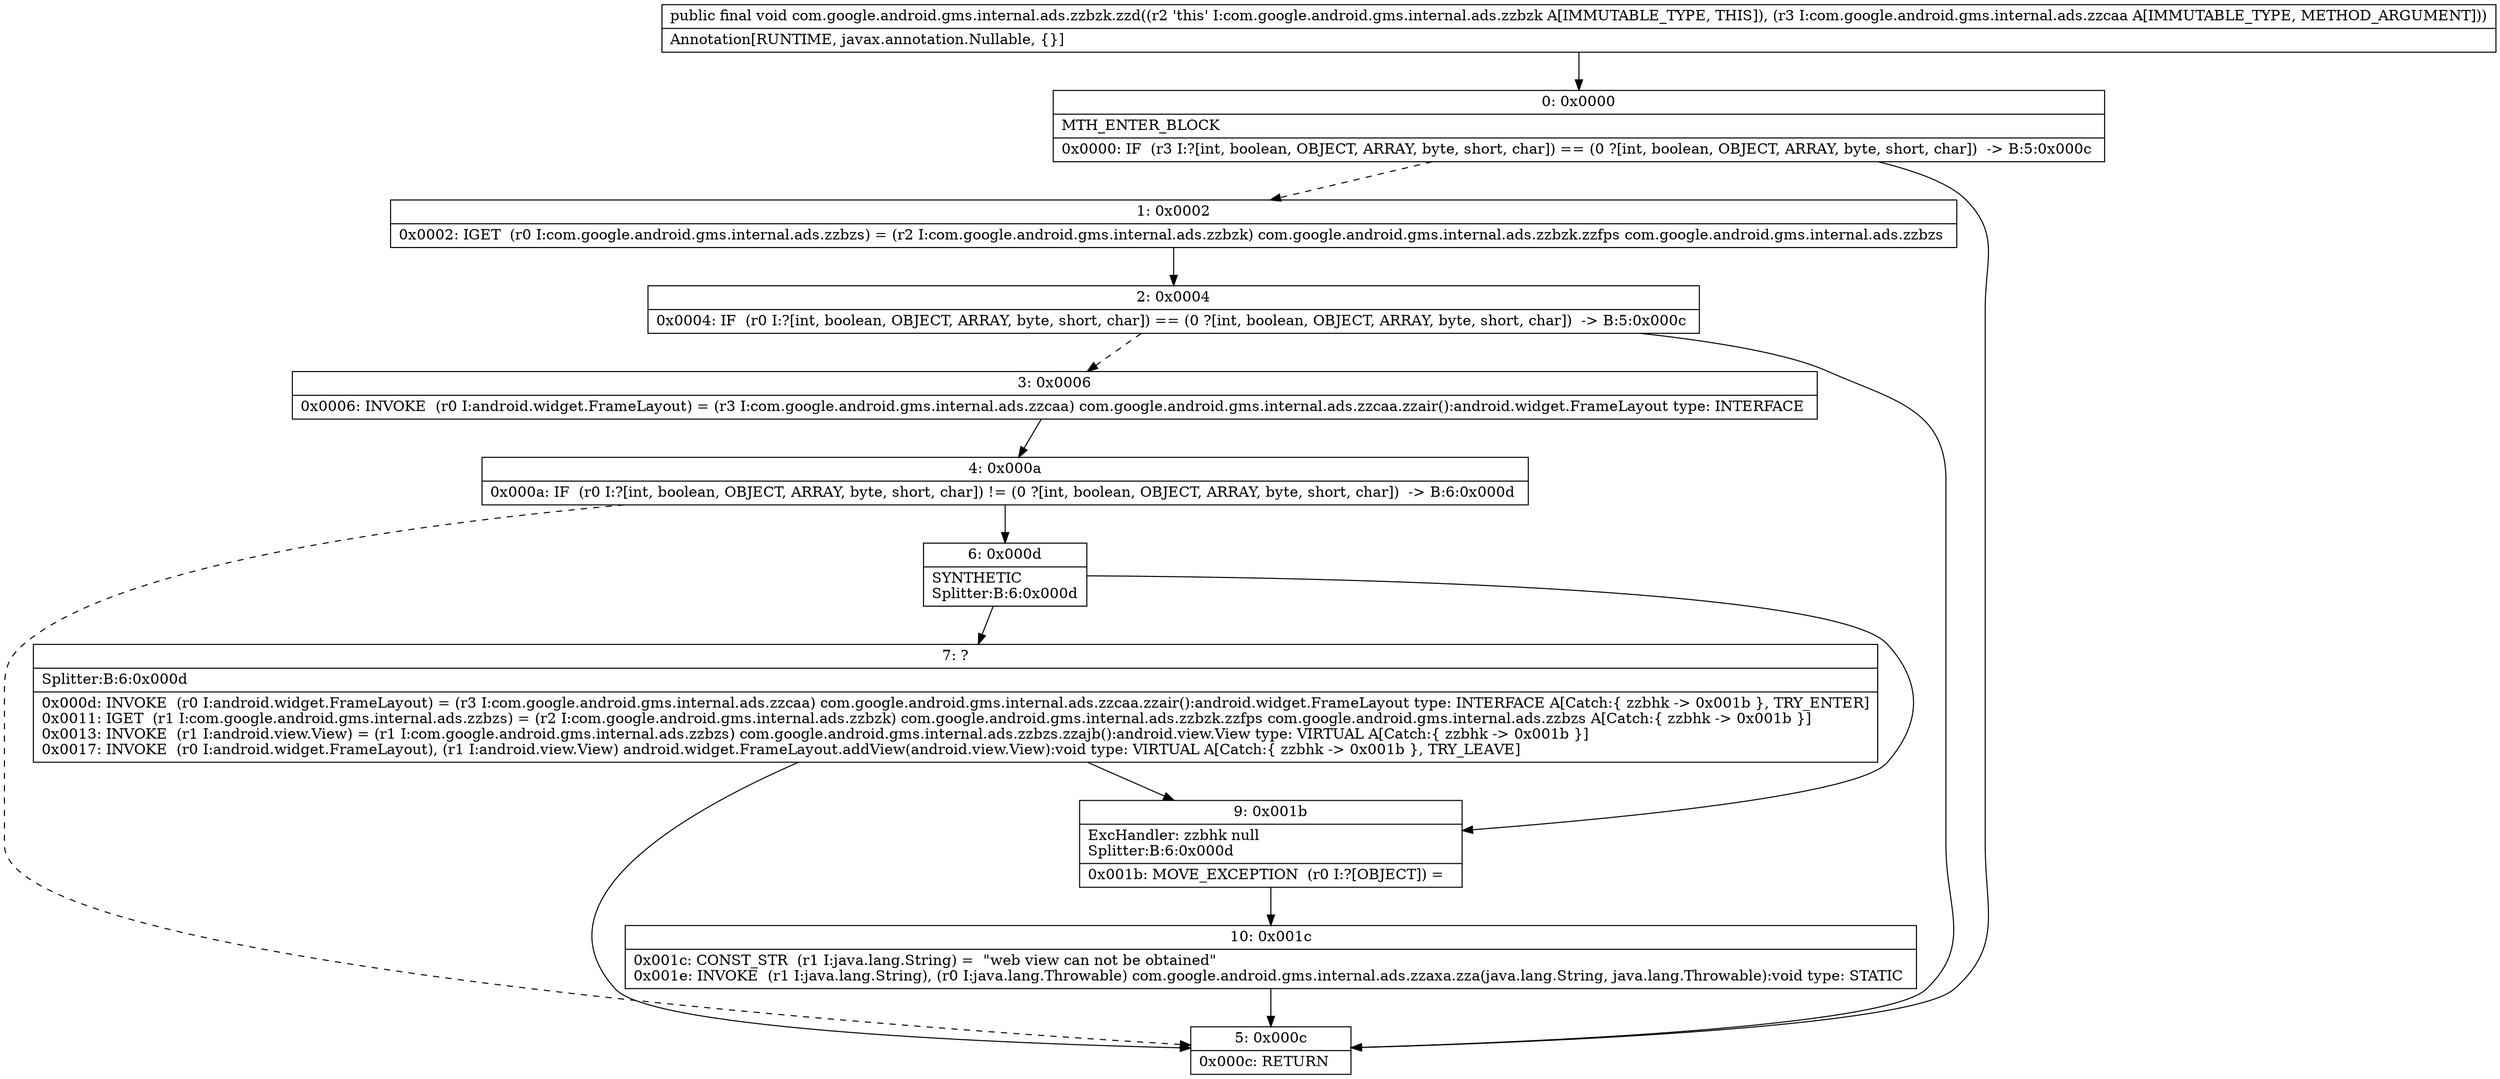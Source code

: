 digraph "CFG forcom.google.android.gms.internal.ads.zzbzk.zzd(Lcom\/google\/android\/gms\/internal\/ads\/zzcaa;)V" {
Node_0 [shape=record,label="{0\:\ 0x0000|MTH_ENTER_BLOCK\l|0x0000: IF  (r3 I:?[int, boolean, OBJECT, ARRAY, byte, short, char]) == (0 ?[int, boolean, OBJECT, ARRAY, byte, short, char])  \-\> B:5:0x000c \l}"];
Node_1 [shape=record,label="{1\:\ 0x0002|0x0002: IGET  (r0 I:com.google.android.gms.internal.ads.zzbzs) = (r2 I:com.google.android.gms.internal.ads.zzbzk) com.google.android.gms.internal.ads.zzbzk.zzfps com.google.android.gms.internal.ads.zzbzs \l}"];
Node_2 [shape=record,label="{2\:\ 0x0004|0x0004: IF  (r0 I:?[int, boolean, OBJECT, ARRAY, byte, short, char]) == (0 ?[int, boolean, OBJECT, ARRAY, byte, short, char])  \-\> B:5:0x000c \l}"];
Node_3 [shape=record,label="{3\:\ 0x0006|0x0006: INVOKE  (r0 I:android.widget.FrameLayout) = (r3 I:com.google.android.gms.internal.ads.zzcaa) com.google.android.gms.internal.ads.zzcaa.zzair():android.widget.FrameLayout type: INTERFACE \l}"];
Node_4 [shape=record,label="{4\:\ 0x000a|0x000a: IF  (r0 I:?[int, boolean, OBJECT, ARRAY, byte, short, char]) != (0 ?[int, boolean, OBJECT, ARRAY, byte, short, char])  \-\> B:6:0x000d \l}"];
Node_5 [shape=record,label="{5\:\ 0x000c|0x000c: RETURN   \l}"];
Node_6 [shape=record,label="{6\:\ 0x000d|SYNTHETIC\lSplitter:B:6:0x000d\l}"];
Node_7 [shape=record,label="{7\:\ ?|Splitter:B:6:0x000d\l|0x000d: INVOKE  (r0 I:android.widget.FrameLayout) = (r3 I:com.google.android.gms.internal.ads.zzcaa) com.google.android.gms.internal.ads.zzcaa.zzair():android.widget.FrameLayout type: INTERFACE A[Catch:\{ zzbhk \-\> 0x001b \}, TRY_ENTER]\l0x0011: IGET  (r1 I:com.google.android.gms.internal.ads.zzbzs) = (r2 I:com.google.android.gms.internal.ads.zzbzk) com.google.android.gms.internal.ads.zzbzk.zzfps com.google.android.gms.internal.ads.zzbzs A[Catch:\{ zzbhk \-\> 0x001b \}]\l0x0013: INVOKE  (r1 I:android.view.View) = (r1 I:com.google.android.gms.internal.ads.zzbzs) com.google.android.gms.internal.ads.zzbzs.zzajb():android.view.View type: VIRTUAL A[Catch:\{ zzbhk \-\> 0x001b \}]\l0x0017: INVOKE  (r0 I:android.widget.FrameLayout), (r1 I:android.view.View) android.widget.FrameLayout.addView(android.view.View):void type: VIRTUAL A[Catch:\{ zzbhk \-\> 0x001b \}, TRY_LEAVE]\l}"];
Node_9 [shape=record,label="{9\:\ 0x001b|ExcHandler: zzbhk null\lSplitter:B:6:0x000d\l|0x001b: MOVE_EXCEPTION  (r0 I:?[OBJECT]) =  \l}"];
Node_10 [shape=record,label="{10\:\ 0x001c|0x001c: CONST_STR  (r1 I:java.lang.String) =  \"web view can not be obtained\" \l0x001e: INVOKE  (r1 I:java.lang.String), (r0 I:java.lang.Throwable) com.google.android.gms.internal.ads.zzaxa.zza(java.lang.String, java.lang.Throwable):void type: STATIC \l}"];
MethodNode[shape=record,label="{public final void com.google.android.gms.internal.ads.zzbzk.zzd((r2 'this' I:com.google.android.gms.internal.ads.zzbzk A[IMMUTABLE_TYPE, THIS]), (r3 I:com.google.android.gms.internal.ads.zzcaa A[IMMUTABLE_TYPE, METHOD_ARGUMENT]))  | Annotation[RUNTIME, javax.annotation.Nullable, \{\}]\l}"];
MethodNode -> Node_0;
Node_0 -> Node_1[style=dashed];
Node_0 -> Node_5;
Node_1 -> Node_2;
Node_2 -> Node_3[style=dashed];
Node_2 -> Node_5;
Node_3 -> Node_4;
Node_4 -> Node_5[style=dashed];
Node_4 -> Node_6;
Node_6 -> Node_7;
Node_6 -> Node_9;
Node_7 -> Node_9;
Node_7 -> Node_5;
Node_9 -> Node_10;
Node_10 -> Node_5;
}

